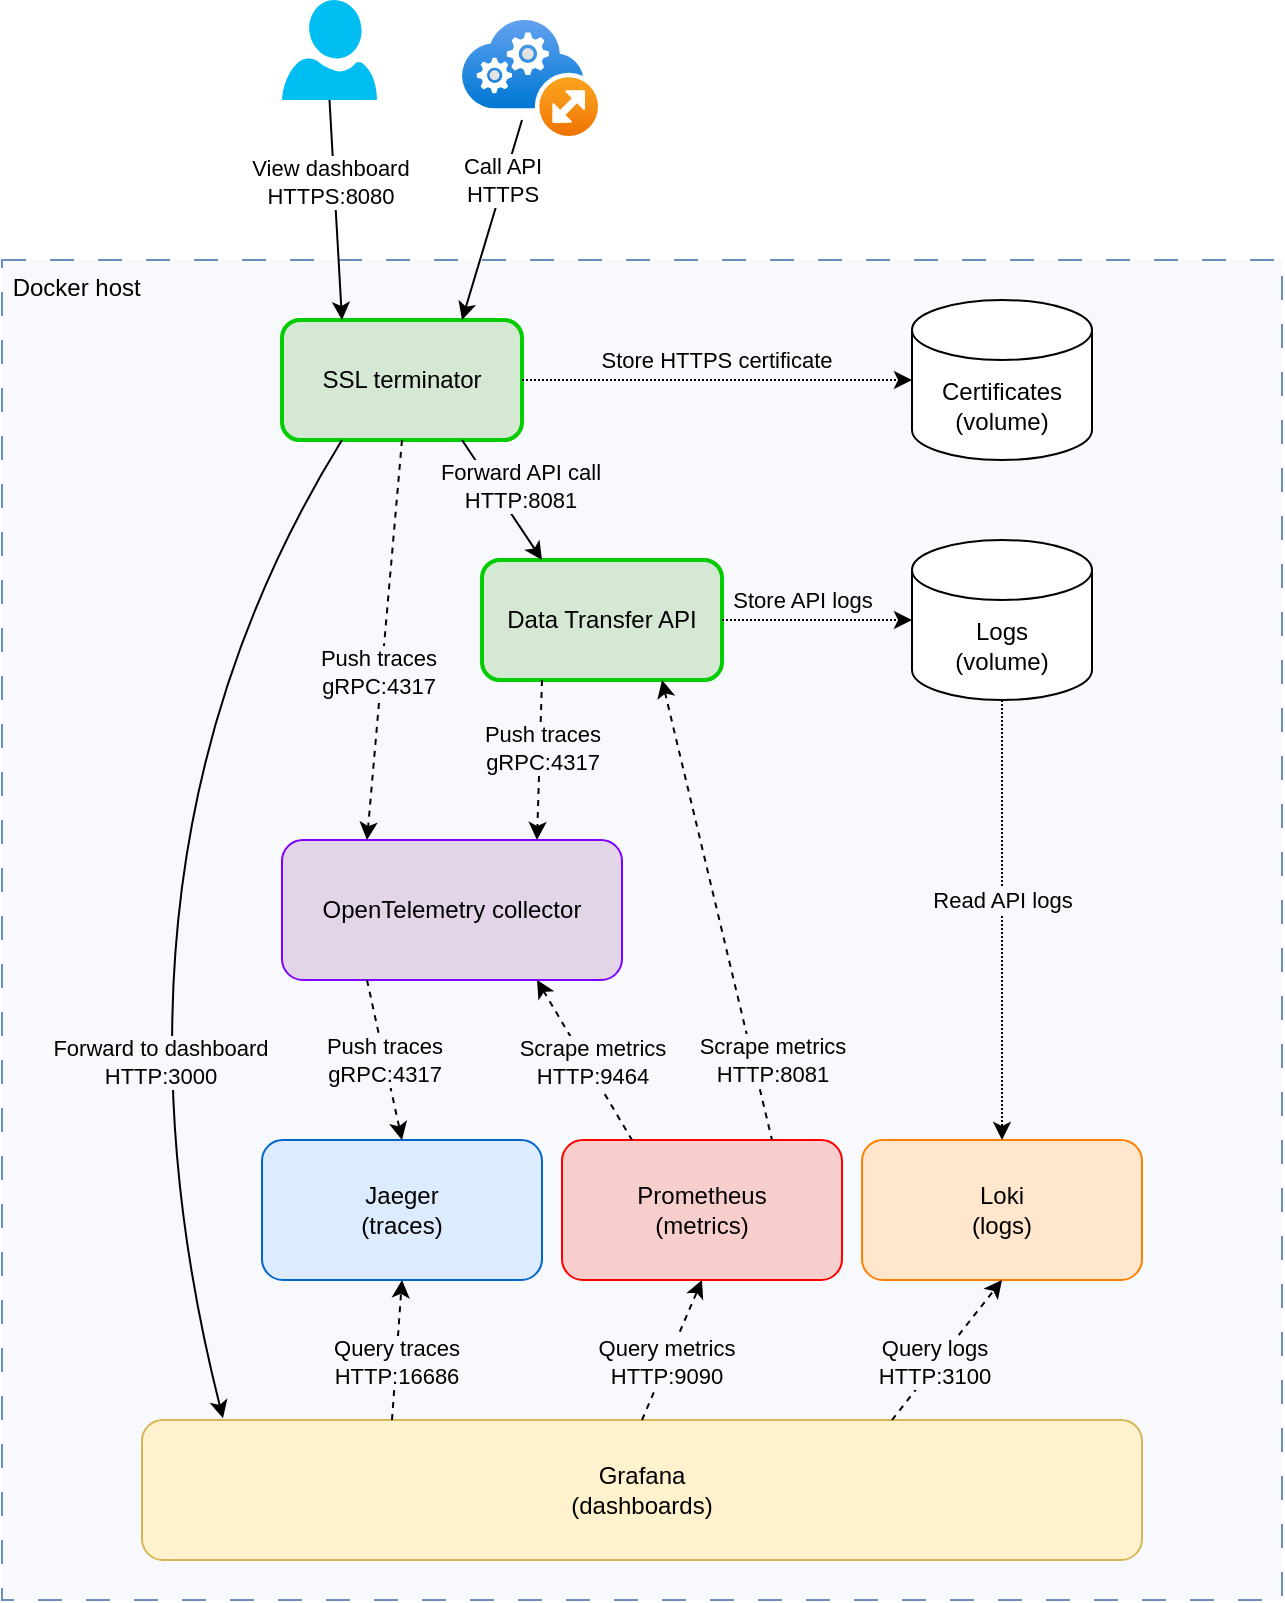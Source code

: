 <mxfile version="20.8.16" type="device"><diagram id="WI9T0HZ2pTsCkuznbFz-" name="Page-1"><mxGraphModel dx="2026" dy="813" grid="1" gridSize="10" guides="1" tooltips="1" connect="1" arrows="1" fold="1" page="1" pageScale="1" pageWidth="1169" pageHeight="827" math="0" shadow="0"><root><mxCell id="0"/><mxCell id="1" parent="0"/><mxCell id="Vq5zEFBI1nLYxznP-Sev-43" value="&amp;nbsp;Docker host" style="rounded=0;whiteSpace=wrap;html=1;strokeWidth=1;dashed=1;dashPattern=12 12;strokeColor=#6c8ebf;fillColor=#F7F9FC;align=left;verticalAlign=top;" parent="1" vertex="1"><mxGeometry x="160" y="150" width="640" height="670" as="geometry"/></mxCell><mxCell id="Vq5zEFBI1nLYxznP-Sev-1" value="" style="verticalLabelPosition=bottom;html=1;verticalAlign=top;align=center;strokeColor=none;fillColor=#00BEF2;shape=mxgraph.azure.user;" parent="1" vertex="1"><mxGeometry x="300" y="20" width="47.5" height="50" as="geometry"/></mxCell><mxCell id="Vq5zEFBI1nLYxznP-Sev-2" value="SSL terminator" style="rounded=1;whiteSpace=wrap;html=1;fillColor=#d5e8d4;strokeColor=#00CC00;strokeWidth=2;" parent="1" vertex="1"><mxGeometry x="300" y="180" width="120" height="60" as="geometry"/></mxCell><mxCell id="Vq5zEFBI1nLYxznP-Sev-3" value="Certificates&lt;br&gt;(volume)" style="shape=cylinder3;whiteSpace=wrap;html=1;boundedLbl=1;backgroundOutline=1;size=15;" parent="1" vertex="1"><mxGeometry x="615" y="170" width="90" height="80" as="geometry"/></mxCell><mxCell id="Vq5zEFBI1nLYxznP-Sev-4" value="Logs&lt;br&gt;(volume)" style="shape=cylinder3;whiteSpace=wrap;html=1;boundedLbl=1;backgroundOutline=1;size=15;" parent="1" vertex="1"><mxGeometry x="615" y="290" width="90" height="80" as="geometry"/></mxCell><mxCell id="Vq5zEFBI1nLYxznP-Sev-5" value="Data Transfer API" style="rounded=1;whiteSpace=wrap;html=1;fillColor=#d5e8d4;strokeColor=#00CC00;strokeWidth=2;" parent="1" vertex="1"><mxGeometry x="400" y="300" width="120" height="60" as="geometry"/></mxCell><mxCell id="Vq5zEFBI1nLYxznP-Sev-6" value="" style="endArrow=classic;html=1;rounded=0;exitX=1;exitY=0.5;exitDx=0;exitDy=0;entryX=0;entryY=0.5;entryDx=0;entryDy=0;entryPerimeter=0;dashed=1;dashPattern=1 1;" parent="1" source="Vq5zEFBI1nLYxznP-Sev-2" target="Vq5zEFBI1nLYxznP-Sev-3" edge="1"><mxGeometry width="50" height="50" relative="1" as="geometry"><mxPoint x="860" y="370" as="sourcePoint"/><mxPoint x="910" y="320" as="targetPoint"/></mxGeometry></mxCell><mxCell id="Vq5zEFBI1nLYxznP-Sev-15" value="Store HTTPS certificate" style="edgeLabel;html=1;align=center;verticalAlign=middle;resizable=0;points=[];labelBackgroundColor=none;" parent="Vq5zEFBI1nLYxznP-Sev-6" vertex="1" connectable="0"><mxGeometry x="-0.141" y="1" relative="1" as="geometry"><mxPoint x="13" y="-9" as="offset"/></mxGeometry></mxCell><mxCell id="Vq5zEFBI1nLYxznP-Sev-7" value="" style="endArrow=classic;html=1;rounded=0;exitX=1;exitY=0.5;exitDx=0;exitDy=0;entryX=0;entryY=0.5;entryDx=0;entryDy=0;entryPerimeter=0;dashed=1;dashPattern=1 1;" parent="1" source="Vq5zEFBI1nLYxznP-Sev-5" target="Vq5zEFBI1nLYxznP-Sev-4" edge="1"><mxGeometry width="50" height="50" relative="1" as="geometry"><mxPoint x="480" y="410" as="sourcePoint"/><mxPoint x="530" y="360" as="targetPoint"/></mxGeometry></mxCell><mxCell id="Vq5zEFBI1nLYxznP-Sev-16" value="Store API logs" style="edgeLabel;html=1;align=center;verticalAlign=middle;resizable=0;points=[];labelBackgroundColor=#F7F9FC;" parent="Vq5zEFBI1nLYxznP-Sev-7" vertex="1" connectable="0"><mxGeometry x="-0.328" y="1" relative="1" as="geometry"><mxPoint x="8" y="-9" as="offset"/></mxGeometry></mxCell><mxCell id="Vq5zEFBI1nLYxznP-Sev-8" value="OpenTelemetry collector" style="rounded=1;whiteSpace=wrap;html=1;fillColor=#e1d5e7;strokeColor=#7F00FF;" parent="1" vertex="1"><mxGeometry x="300" y="440" width="170" height="70" as="geometry"/></mxCell><mxCell id="Vq5zEFBI1nLYxznP-Sev-9" value="" style="endArrow=classic;html=1;rounded=0;exitX=0.25;exitY=1;exitDx=0;exitDy=0;entryX=0.75;entryY=0;entryDx=0;entryDy=0;dashed=1;" parent="1" source="Vq5zEFBI1nLYxznP-Sev-5" target="Vq5zEFBI1nLYxznP-Sev-8" edge="1"><mxGeometry width="50" height="50" relative="1" as="geometry"><mxPoint x="640" y="500" as="sourcePoint"/><mxPoint x="690" y="450" as="targetPoint"/></mxGeometry></mxCell><mxCell id="Vq5zEFBI1nLYxznP-Sev-10" value="Push traces&lt;br&gt;gRPC:4317" style="edgeLabel;html=1;align=center;verticalAlign=middle;resizable=0;points=[];labelBackgroundColor=#F7F9FC;" parent="Vq5zEFBI1nLYxznP-Sev-9" vertex="1" connectable="0"><mxGeometry x="-0.291" y="-1" relative="1" as="geometry"><mxPoint x="2" y="5" as="offset"/></mxGeometry></mxCell><mxCell id="Vq5zEFBI1nLYxznP-Sev-11" value="" style="endArrow=classic;html=1;rounded=0;exitX=0.75;exitY=1;exitDx=0;exitDy=0;entryX=0.25;entryY=0;entryDx=0;entryDy=0;" parent="1" source="Vq5zEFBI1nLYxznP-Sev-2" target="Vq5zEFBI1nLYxznP-Sev-5" edge="1"><mxGeometry width="50" height="50" relative="1" as="geometry"><mxPoint x="860" y="370" as="sourcePoint"/><mxPoint x="910" y="320" as="targetPoint"/></mxGeometry></mxCell><mxCell id="Vq5zEFBI1nLYxznP-Sev-12" value="Forward API call&lt;br&gt;HTTP:8081" style="edgeLabel;html=1;align=center;verticalAlign=middle;resizable=0;points=[];labelBackgroundColor=#F7F9FC;" parent="Vq5zEFBI1nLYxznP-Sev-11" vertex="1" connectable="0"><mxGeometry x="-0.278" y="-1" relative="1" as="geometry"><mxPoint x="15" y="1" as="offset"/></mxGeometry></mxCell><mxCell id="Vq5zEFBI1nLYxznP-Sev-13" value="" style="endArrow=classic;html=1;rounded=0;exitX=0.5;exitY=1;exitDx=0;exitDy=0;entryX=0.25;entryY=0;entryDx=0;entryDy=0;dashed=1;" parent="1" source="Vq5zEFBI1nLYxznP-Sev-2" target="Vq5zEFBI1nLYxznP-Sev-8" edge="1"><mxGeometry width="50" height="50" relative="1" as="geometry"><mxPoint x="220" y="360" as="sourcePoint"/><mxPoint x="270" y="310" as="targetPoint"/></mxGeometry></mxCell><mxCell id="Vq5zEFBI1nLYxznP-Sev-14" value="Push traces&lt;br&gt;gRPC:4317" style="edgeLabel;html=1;align=center;verticalAlign=middle;resizable=0;points=[];labelBackgroundColor=#F7F9FC;" parent="Vq5zEFBI1nLYxznP-Sev-13" vertex="1" connectable="0"><mxGeometry x="0.157" y="-2" relative="1" as="geometry"><mxPoint as="offset"/></mxGeometry></mxCell><mxCell id="Vq5zEFBI1nLYxznP-Sev-17" value="Jaeger&lt;br&gt;(traces)" style="rounded=1;whiteSpace=wrap;html=1;fillColor=#DDEBFF;strokeColor=#0066CC;" parent="1" vertex="1"><mxGeometry x="290" y="590" width="140" height="70" as="geometry"/></mxCell><mxCell id="Vq5zEFBI1nLYxznP-Sev-18" value="Push traces&lt;br&gt;gRPC:4317" style="endArrow=classic;html=1;rounded=0;exitX=0.25;exitY=1;exitDx=0;exitDy=0;entryX=0.5;entryY=0;entryDx=0;entryDy=0;dashed=1;labelBackgroundColor=#F7F9FC;" parent="1" source="Vq5zEFBI1nLYxznP-Sev-8" target="Vq5zEFBI1nLYxznP-Sev-17" edge="1"><mxGeometry x="-0.003" width="50" height="50" relative="1" as="geometry"><mxPoint x="860" y="430" as="sourcePoint"/><mxPoint x="910" y="380" as="targetPoint"/><mxPoint as="offset"/></mxGeometry></mxCell><mxCell id="Vq5zEFBI1nLYxznP-Sev-19" value="Prometheus&lt;br&gt;(metrics)" style="rounded=1;whiteSpace=wrap;html=1;fillColor=#f8cecc;strokeColor=#FF0000;" parent="1" vertex="1"><mxGeometry x="440" y="590" width="140" height="70" as="geometry"/></mxCell><mxCell id="Vq5zEFBI1nLYxznP-Sev-20" value="" style="endArrow=none;html=1;rounded=0;exitX=0.75;exitY=1;exitDx=0;exitDy=0;entryX=0.25;entryY=0;entryDx=0;entryDy=0;startArrow=classic;startFill=1;endFill=0;dashed=1;" parent="1" source="Vq5zEFBI1nLYxznP-Sev-8" target="Vq5zEFBI1nLYxznP-Sev-19" edge="1"><mxGeometry width="50" height="50" relative="1" as="geometry"><mxPoint x="540" y="520" as="sourcePoint"/><mxPoint x="590" y="470" as="targetPoint"/></mxGeometry></mxCell><mxCell id="Vq5zEFBI1nLYxznP-Sev-21" value="Scrape metrics&lt;br&gt;HTTP:9464" style="edgeLabel;html=1;align=center;verticalAlign=middle;resizable=0;points=[];labelBackgroundColor=#F7F9FC;" parent="Vq5zEFBI1nLYxznP-Sev-20" vertex="1" connectable="0"><mxGeometry x="0.278" y="-1" relative="1" as="geometry"><mxPoint x="-2" y="-11" as="offset"/></mxGeometry></mxCell><mxCell id="Vq5zEFBI1nLYxznP-Sev-22" value="" style="endArrow=classic;html=1;rounded=0;entryX=0.75;entryY=0;entryDx=0;entryDy=0;" parent="1" target="Vq5zEFBI1nLYxznP-Sev-2" edge="1"><mxGeometry width="50" height="50" relative="1" as="geometry"><mxPoint x="420" y="80" as="sourcePoint"/><mxPoint x="910" y="370" as="targetPoint"/></mxGeometry></mxCell><mxCell id="Vq5zEFBI1nLYxznP-Sev-23" value="Call API&lt;br&gt;HTTPS" style="edgeLabel;html=1;align=center;verticalAlign=middle;resizable=0;points=[];" parent="Vq5zEFBI1nLYxznP-Sev-22" vertex="1" connectable="0"><mxGeometry x="-0.329" y="-1" relative="1" as="geometry"><mxPoint x="1" y="-3" as="offset"/></mxGeometry></mxCell><mxCell id="Vq5zEFBI1nLYxznP-Sev-24" value="" style="endArrow=classic;html=1;rounded=0;entryX=0.25;entryY=0;entryDx=0;entryDy=0;exitX=0.5;exitY=1;exitDx=0;exitDy=0;exitPerimeter=0;" parent="1" source="Vq5zEFBI1nLYxznP-Sev-1" target="Vq5zEFBI1nLYxznP-Sev-2" edge="1"><mxGeometry width="50" height="50" relative="1" as="geometry"><mxPoint x="340" y="100" as="sourcePoint"/><mxPoint x="910" y="360" as="targetPoint"/></mxGeometry></mxCell><mxCell id="Vq5zEFBI1nLYxznP-Sev-25" value="View dashboard&lt;br&gt;HTTPS:8080" style="edgeLabel;html=1;align=center;verticalAlign=middle;resizable=0;points=[];" parent="Vq5zEFBI1nLYxznP-Sev-24" vertex="1" connectable="0"><mxGeometry x="-0.131" relative="1" as="geometry"><mxPoint x="-3" y="-7" as="offset"/></mxGeometry></mxCell><mxCell id="Vq5zEFBI1nLYxznP-Sev-26" value="Loki&lt;br&gt;(logs)" style="rounded=1;whiteSpace=wrap;html=1;fillColor=#ffe6cc;strokeColor=#FF8000;" parent="1" vertex="1"><mxGeometry x="590" y="590" width="140" height="70" as="geometry"/></mxCell><mxCell id="Vq5zEFBI1nLYxznP-Sev-27" value="" style="endArrow=classic;html=1;rounded=0;exitX=0.5;exitY=1;exitDx=0;exitDy=0;entryX=0.5;entryY=0;entryDx=0;entryDy=0;dashed=1;dashPattern=1 1;exitPerimeter=0;" parent="1" source="Vq5zEFBI1nLYxznP-Sev-4" target="Vq5zEFBI1nLYxznP-Sev-26" edge="1"><mxGeometry width="50" height="50" relative="1" as="geometry"><mxPoint x="530" y="340" as="sourcePoint"/><mxPoint x="670" y="340" as="targetPoint"/></mxGeometry></mxCell><mxCell id="Vq5zEFBI1nLYxznP-Sev-28" value="Read API logs" style="edgeLabel;html=1;align=center;verticalAlign=middle;resizable=0;points=[];labelBackgroundColor=#F7F9FC;" parent="Vq5zEFBI1nLYxznP-Sev-27" vertex="1" connectable="0"><mxGeometry x="-0.328" y="1" relative="1" as="geometry"><mxPoint x="-1" y="26" as="offset"/></mxGeometry></mxCell><mxCell id="Vq5zEFBI1nLYxznP-Sev-29" value="" style="endArrow=none;html=1;rounded=0;entryX=0.75;entryY=0;entryDx=0;entryDy=0;startArrow=classic;startFill=1;endFill=0;dashed=1;exitX=0.75;exitY=1;exitDx=0;exitDy=0;" parent="1" source="Vq5zEFBI1nLYxznP-Sev-5" target="Vq5zEFBI1nLYxznP-Sev-19" edge="1"><mxGeometry width="50" height="50" relative="1" as="geometry"><mxPoint x="530" y="420" as="sourcePoint"/><mxPoint x="492.5" y="600" as="targetPoint"/></mxGeometry></mxCell><mxCell id="Vq5zEFBI1nLYxznP-Sev-30" value="Scrape metrics&lt;br&gt;HTTP:8081" style="edgeLabel;html=1;align=center;verticalAlign=middle;resizable=0;points=[];labelBackgroundColor=#F7F9FC;" parent="Vq5zEFBI1nLYxznP-Sev-29" vertex="1" connectable="0"><mxGeometry x="0.278" y="-1" relative="1" as="geometry"><mxPoint x="21" y="43" as="offset"/></mxGeometry></mxCell><mxCell id="Vq5zEFBI1nLYxznP-Sev-31" value="Grafana&lt;br&gt;(dashboards)" style="rounded=1;whiteSpace=wrap;html=1;fillColor=#fff2cc;strokeColor=#d6b656;" parent="1" vertex="1"><mxGeometry x="230" y="730" width="500" height="70" as="geometry"/></mxCell><mxCell id="Vq5zEFBI1nLYxznP-Sev-34" value="" style="curved=1;endArrow=classic;html=1;rounded=0;entryX=0.081;entryY=-0.012;entryDx=0;entryDy=0;exitX=0.25;exitY=1;exitDx=0;exitDy=0;entryPerimeter=0;" parent="1" source="Vq5zEFBI1nLYxznP-Sev-2" target="Vq5zEFBI1nLYxznP-Sev-31" edge="1"><mxGeometry width="50" height="50" relative="1" as="geometry"><mxPoint x="150" y="450" as="sourcePoint"/><mxPoint x="200" y="400" as="targetPoint"/><Array as="points"><mxPoint x="200" y="450"/></Array></mxGeometry></mxCell><mxCell id="Vq5zEFBI1nLYxznP-Sev-35" value="Forward to dashboard&lt;br&gt;HTTP:3000" style="edgeLabel;html=1;align=center;verticalAlign=middle;resizable=0;points=[];labelBackgroundColor=#F7F9FC;" parent="Vq5zEFBI1nLYxznP-Sev-34" vertex="1" connectable="0"><mxGeometry x="0.304" y="14" relative="1" as="geometry"><mxPoint y="5" as="offset"/></mxGeometry></mxCell><mxCell id="Vq5zEFBI1nLYxznP-Sev-36" value="" style="endArrow=classic;html=1;rounded=0;exitX=0.25;exitY=0;exitDx=0;exitDy=0;entryX=0.5;entryY=1;entryDx=0;entryDy=0;dashed=1;" parent="1" source="Vq5zEFBI1nLYxznP-Sev-31" target="Vq5zEFBI1nLYxznP-Sev-17" edge="1"><mxGeometry width="50" height="50" relative="1" as="geometry"><mxPoint x="120" y="720" as="sourcePoint"/><mxPoint x="170" y="670" as="targetPoint"/></mxGeometry></mxCell><mxCell id="Vq5zEFBI1nLYxznP-Sev-37" value="Query traces&lt;br&gt;HTTP:16686" style="edgeLabel;html=1;align=center;verticalAlign=middle;resizable=0;points=[];labelBackgroundColor=#F7F9FC;" parent="Vq5zEFBI1nLYxznP-Sev-36" vertex="1" connectable="0"><mxGeometry x="-0.24" relative="1" as="geometry"><mxPoint y="-3" as="offset"/></mxGeometry></mxCell><mxCell id="Vq5zEFBI1nLYxznP-Sev-38" value="" style="endArrow=classic;html=1;rounded=0;entryX=0.5;entryY=1;entryDx=0;entryDy=0;dashed=1;exitX=0.5;exitY=0;exitDx=0;exitDy=0;" parent="1" source="Vq5zEFBI1nLYxznP-Sev-31" target="Vq5zEFBI1nLYxznP-Sev-19" edge="1"><mxGeometry width="50" height="50" relative="1" as="geometry"><mxPoint x="500" y="730" as="sourcePoint"/><mxPoint x="355" y="670" as="targetPoint"/></mxGeometry></mxCell><mxCell id="Vq5zEFBI1nLYxznP-Sev-39" value="Query metrics&lt;br&gt;HTTP:9090" style="edgeLabel;html=1;align=center;verticalAlign=middle;resizable=0;points=[];labelBackgroundColor=#F7F9FC;" parent="Vq5zEFBI1nLYxznP-Sev-38" vertex="1" connectable="0"><mxGeometry x="-0.24" relative="1" as="geometry"><mxPoint y="-3" as="offset"/></mxGeometry></mxCell><mxCell id="Vq5zEFBI1nLYxznP-Sev-40" value="" style="endArrow=classic;html=1;rounded=0;entryX=0.5;entryY=1;entryDx=0;entryDy=0;dashed=1;exitX=0.75;exitY=0;exitDx=0;exitDy=0;" parent="1" source="Vq5zEFBI1nLYxznP-Sev-31" target="Vq5zEFBI1nLYxznP-Sev-26" edge="1"><mxGeometry width="50" height="50" relative="1" as="geometry"><mxPoint x="720" y="700" as="sourcePoint"/><mxPoint x="637.5" y="680" as="targetPoint"/></mxGeometry></mxCell><mxCell id="Vq5zEFBI1nLYxznP-Sev-41" value="Query logs&lt;br&gt;HTTP:3100" style="edgeLabel;html=1;align=center;verticalAlign=middle;resizable=0;points=[];labelBackgroundColor=#F7F9FC;" parent="Vq5zEFBI1nLYxznP-Sev-40" vertex="1" connectable="0"><mxGeometry x="-0.24" relative="1" as="geometry"><mxPoint y="-3" as="offset"/></mxGeometry></mxCell><mxCell id="Vq5zEFBI1nLYxznP-Sev-44" value="" style="aspect=fixed;html=1;points=[];align=center;image;fontSize=12;image=img/lib/azure2/other/Cloud_Services_(extended_support).svg;dashed=1;dashPattern=12 12;labelBackgroundColor=none;strokeColor=#E6E6E6;strokeWidth=1;fillColor=#F7F9FC;" parent="1" vertex="1"><mxGeometry x="390" y="30" width="68" height="58.0" as="geometry"/></mxCell></root></mxGraphModel></diagram></mxfile>